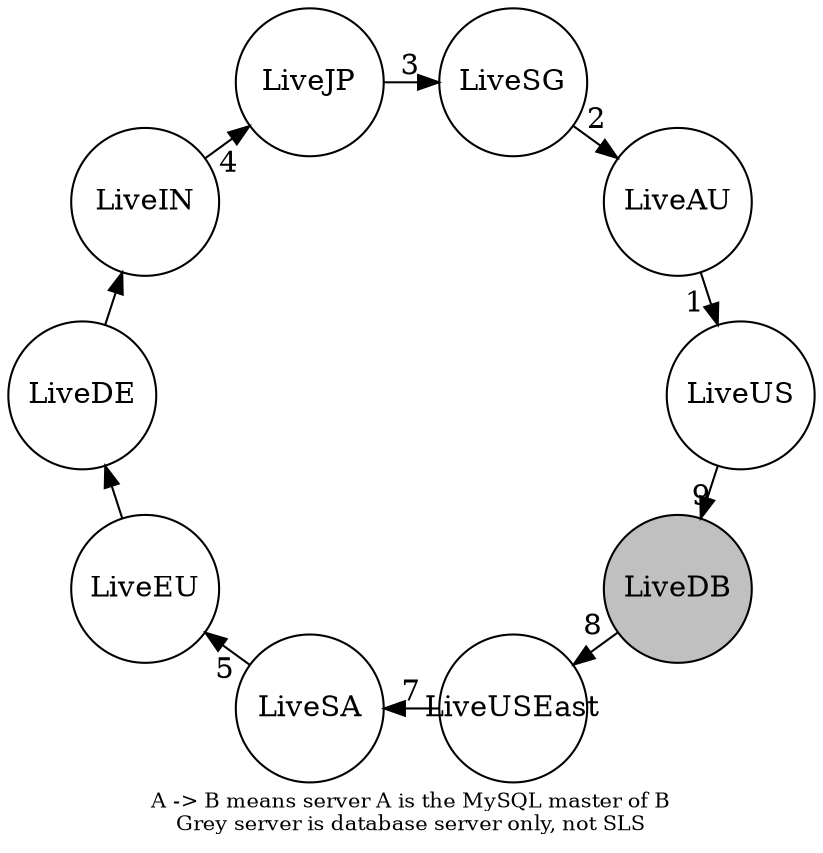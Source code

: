 # Slave Server <= Master Server = Slave Server ID

digraph MySQLRep {

	# ratio=1.4142;
	size="11.69,16.53"
	layout=circo;

	node [shape=circle,fixedsize=true,width=0.99];

	LiveDB [style=filled,fillcolor=grey];

	LiveDB->LiveUSEast [ label="8" ];
	LiveUSEast->LiveSA [ label="7" ];
	LiveSA->LiveEU [ label="5" ];
	LiveEU->LiveDE;
	LiveDE->LiveIN;
	LiveIN->LiveJP [ label="4" ];
	LiveJP->LiveSG [ label="3" ];
	LiveSG->LiveAU [ label="2" ];
	LiveAU->LiveUS [ label="1" ];
	LiveUS->LiveDB [ label="9" ];

	overlap=false
	label="A -> B means server A is the MySQL master of B\nGrey server is database server only, not SLS"
	fontsize=10;

}

